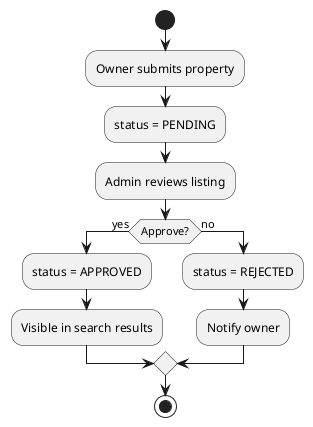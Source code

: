 @startuml
start
:Owner submits property;
:status = PENDING;
:Admin reviews listing;
if (Approve?) then (yes)
  :status = APPROVED;
  :Visible in search results;
else (no)
  :status = REJECTED;
  :Notify owner;
endif
stop
@enduml
